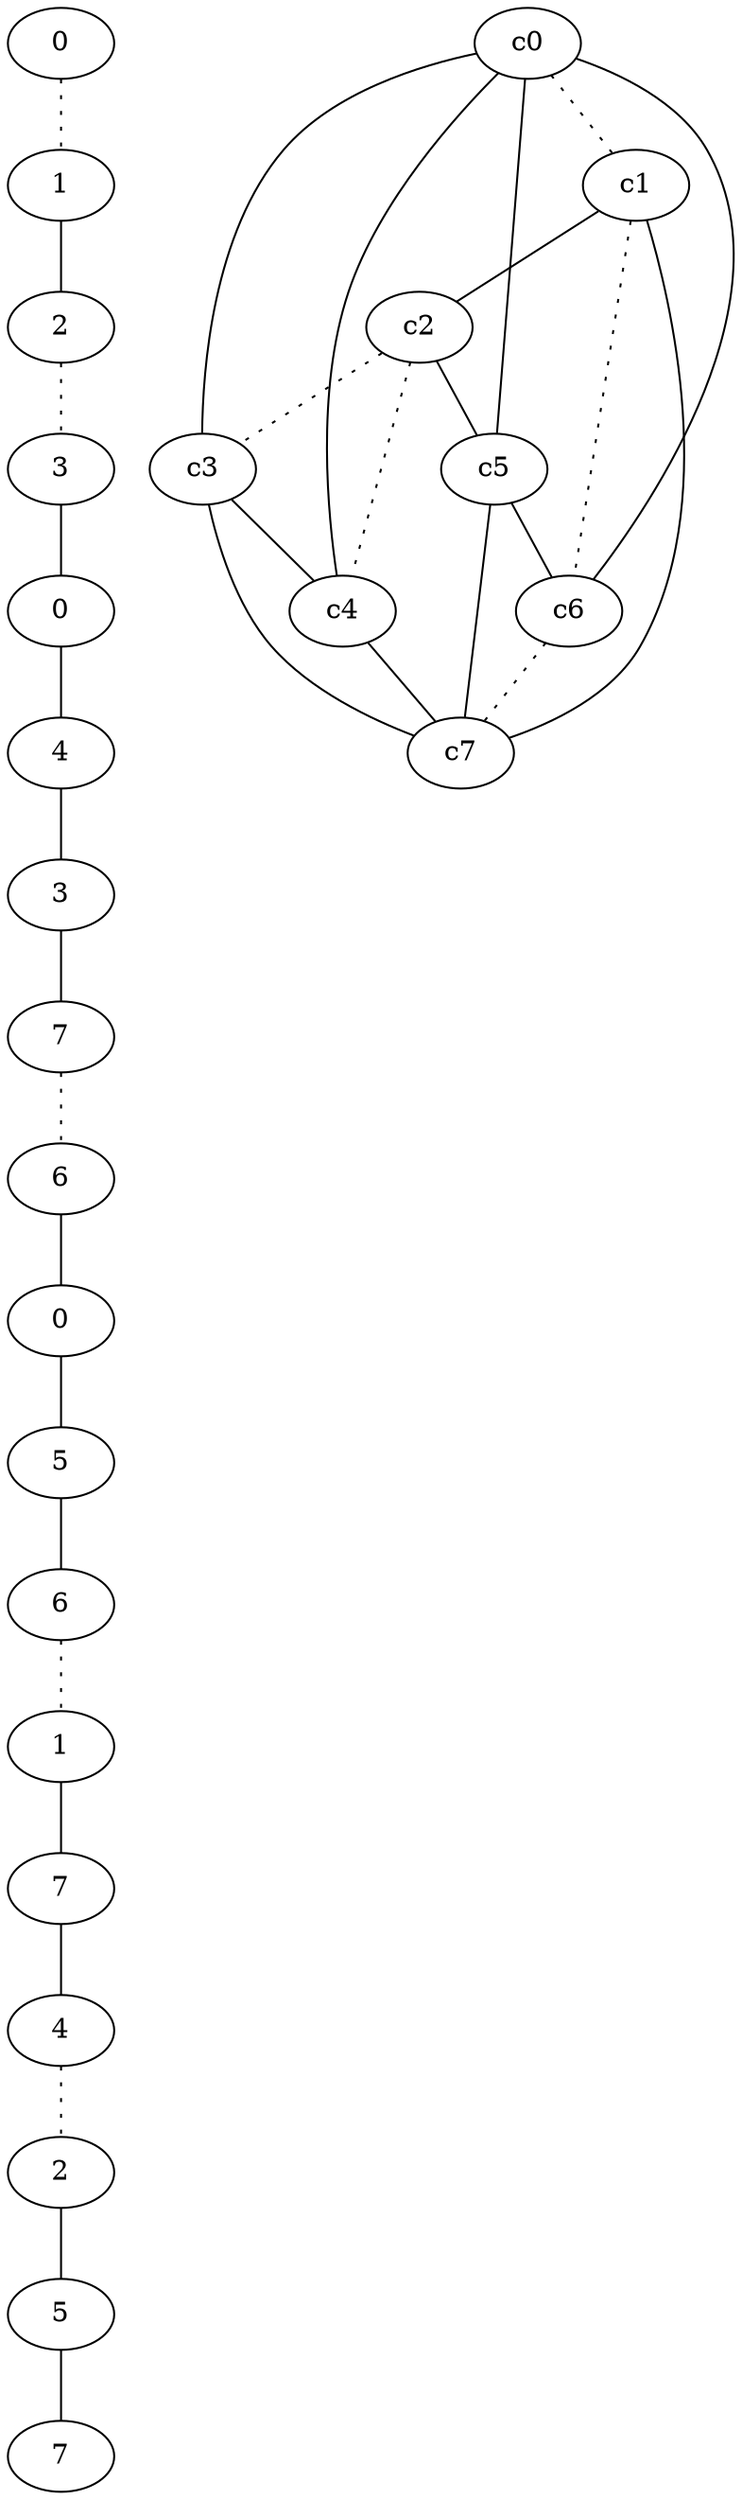 graph {
a0[label=0];
a1[label=1];
a2[label=2];
a3[label=3];
a4[label=0];
a5[label=4];
a6[label=3];
a7[label=7];
a8[label=6];
a9[label=0];
a10[label=5];
a11[label=6];
a12[label=1];
a13[label=7];
a14[label=4];
a15[label=2];
a16[label=5];
a17[label=7];
a0 -- a1 [style=dotted];
a1 -- a2;
a2 -- a3 [style=dotted];
a3 -- a4;
a4 -- a5;
a5 -- a6;
a6 -- a7;
a7 -- a8 [style=dotted];
a8 -- a9;
a9 -- a10;
a10 -- a11;
a11 -- a12 [style=dotted];
a12 -- a13;
a13 -- a14;
a14 -- a15 [style=dotted];
a15 -- a16;
a16 -- a17;
c0 -- c1 [style=dotted];
c0 -- c3;
c0 -- c4;
c0 -- c5;
c0 -- c6;
c1 -- c2;
c1 -- c6 [style=dotted];
c1 -- c7;
c2 -- c3 [style=dotted];
c2 -- c4 [style=dotted];
c2 -- c5;
c3 -- c4;
c3 -- c7;
c4 -- c7;
c5 -- c6;
c5 -- c7;
c6 -- c7 [style=dotted];
}
